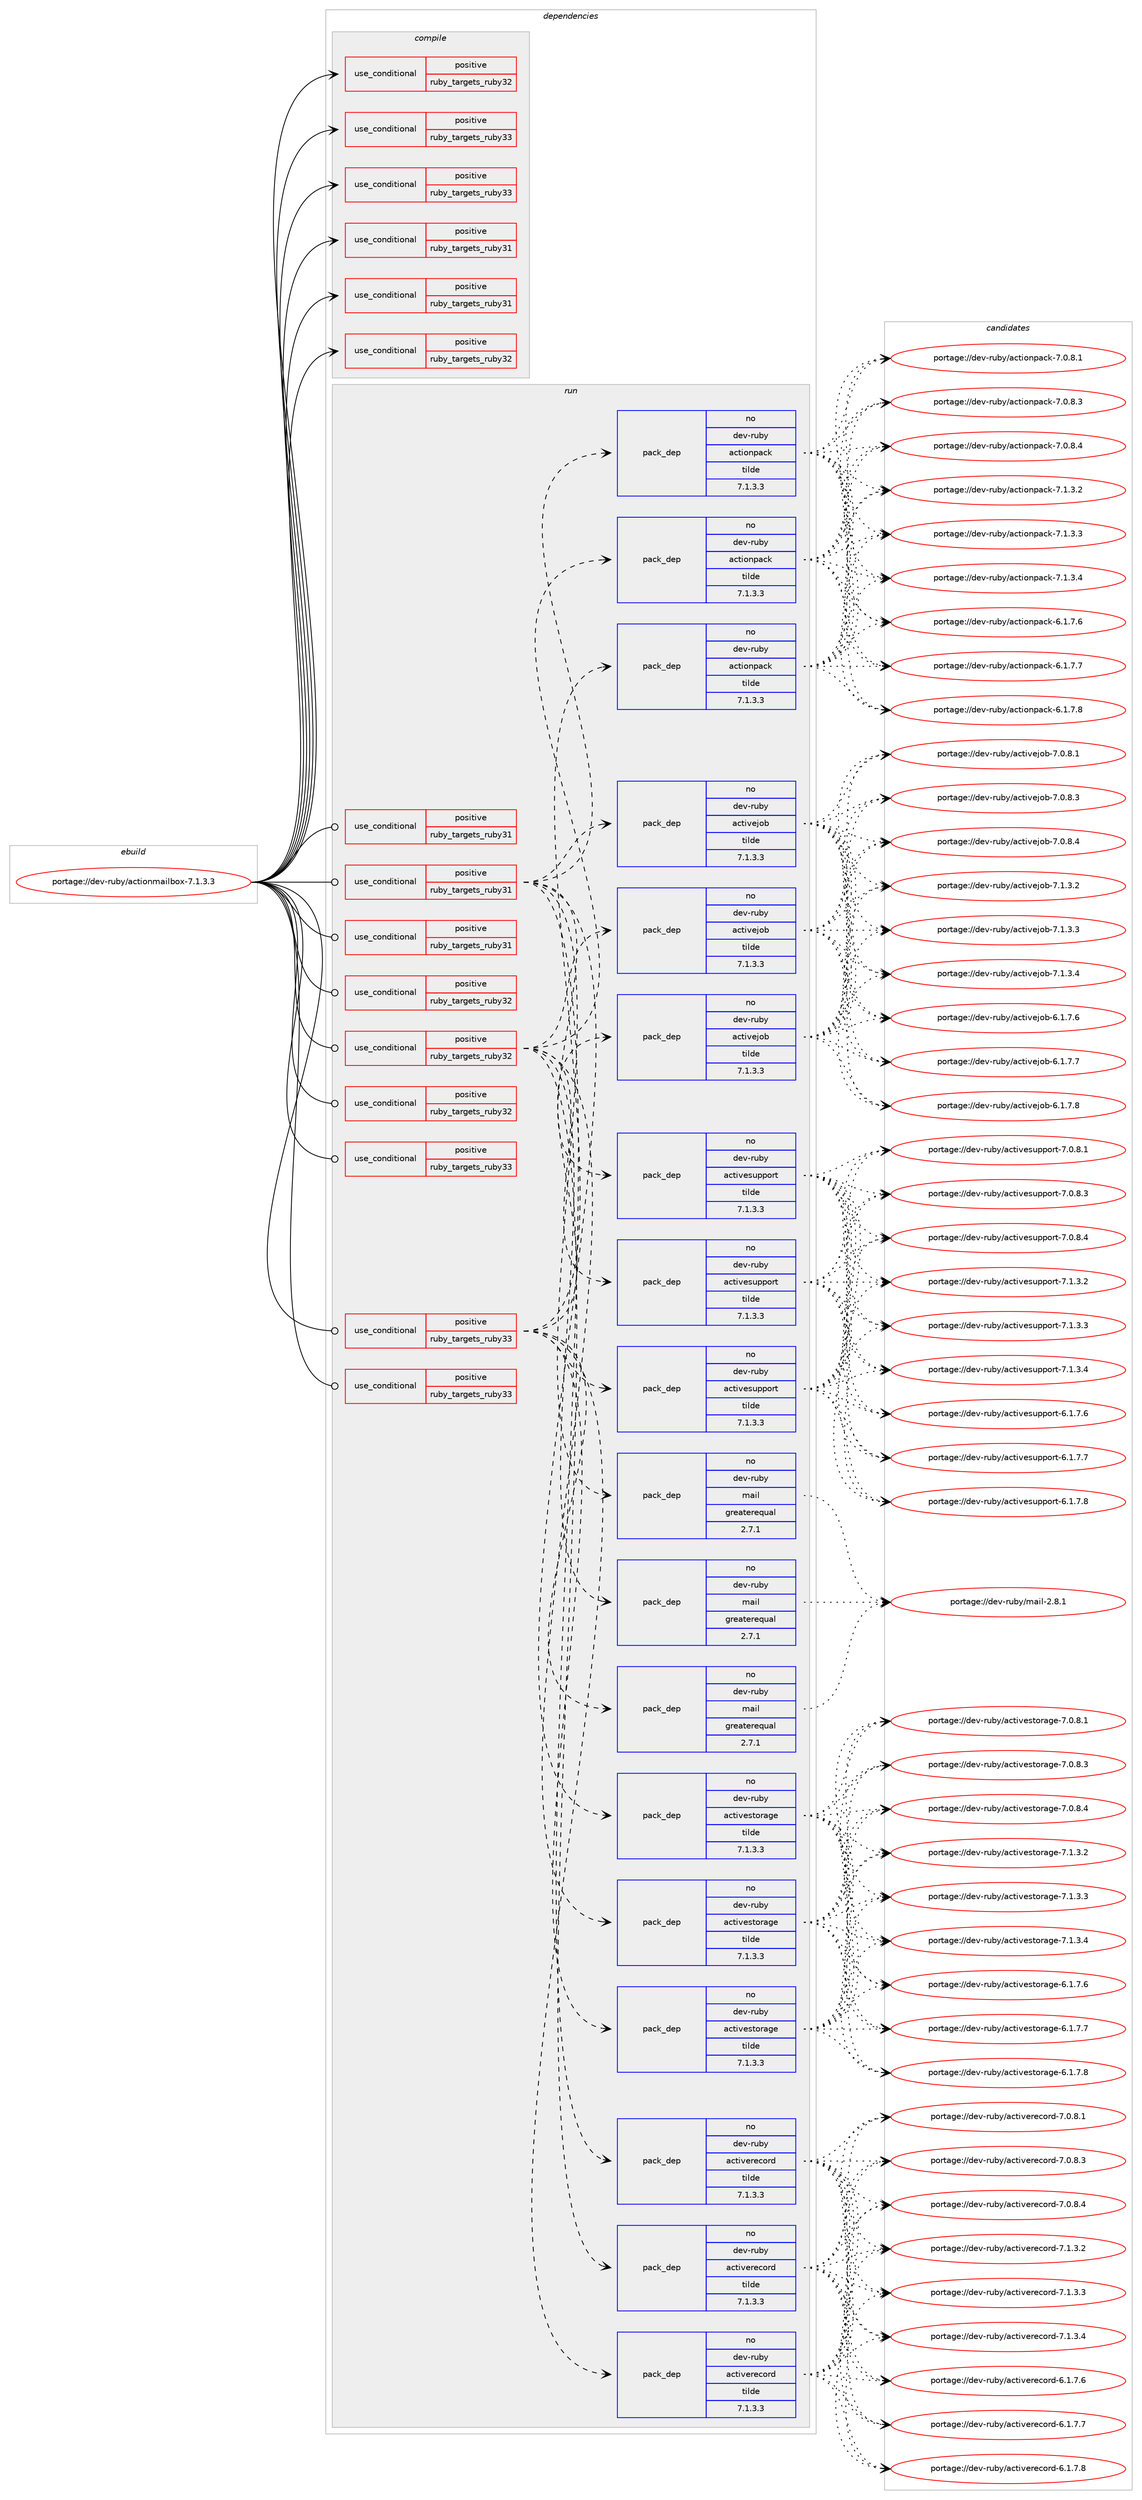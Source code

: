 digraph prolog {

# *************
# Graph options
# *************

newrank=true;
concentrate=true;
compound=true;
graph [rankdir=LR,fontname=Helvetica,fontsize=10,ranksep=1.5];#, ranksep=2.5, nodesep=0.2];
edge  [arrowhead=vee];
node  [fontname=Helvetica,fontsize=10];

# **********
# The ebuild
# **********

subgraph cluster_leftcol {
color=gray;
rank=same;
label=<<i>ebuild</i>>;
id [label="portage://dev-ruby/actionmailbox-7.1.3.3", color=red, width=4, href="../dev-ruby/actionmailbox-7.1.3.3.svg"];
}

# ****************
# The dependencies
# ****************

subgraph cluster_midcol {
color=gray;
label=<<i>dependencies</i>>;
subgraph cluster_compile {
fillcolor="#eeeeee";
style=filled;
label=<<i>compile</i>>;
subgraph cond41731 {
dependency87521 [label=<<TABLE BORDER="0" CELLBORDER="1" CELLSPACING="0" CELLPADDING="4"><TR><TD ROWSPAN="3" CELLPADDING="10">use_conditional</TD></TR><TR><TD>positive</TD></TR><TR><TD>ruby_targets_ruby31</TD></TR></TABLE>>, shape=none, color=red];
# *** BEGIN UNKNOWN DEPENDENCY TYPE (TODO) ***
# dependency87521 -> package_dependency(portage://dev-ruby/actionmailbox-7.1.3.3,install,no,dev-lang,ruby,none,[,,],[slot(3.1)],[])
# *** END UNKNOWN DEPENDENCY TYPE (TODO) ***

}
id:e -> dependency87521:w [weight=20,style="solid",arrowhead="vee"];
subgraph cond41732 {
dependency87522 [label=<<TABLE BORDER="0" CELLBORDER="1" CELLSPACING="0" CELLPADDING="4"><TR><TD ROWSPAN="3" CELLPADDING="10">use_conditional</TD></TR><TR><TD>positive</TD></TR><TR><TD>ruby_targets_ruby31</TD></TR></TABLE>>, shape=none, color=red];
# *** BEGIN UNKNOWN DEPENDENCY TYPE (TODO) ***
# dependency87522 -> package_dependency(portage://dev-ruby/actionmailbox-7.1.3.3,install,no,virtual,rubygems,none,[,,],[],[use(enable(ruby_targets_ruby31),negative)])
# *** END UNKNOWN DEPENDENCY TYPE (TODO) ***

}
id:e -> dependency87522:w [weight=20,style="solid",arrowhead="vee"];
subgraph cond41733 {
dependency87523 [label=<<TABLE BORDER="0" CELLBORDER="1" CELLSPACING="0" CELLPADDING="4"><TR><TD ROWSPAN="3" CELLPADDING="10">use_conditional</TD></TR><TR><TD>positive</TD></TR><TR><TD>ruby_targets_ruby32</TD></TR></TABLE>>, shape=none, color=red];
# *** BEGIN UNKNOWN DEPENDENCY TYPE (TODO) ***
# dependency87523 -> package_dependency(portage://dev-ruby/actionmailbox-7.1.3.3,install,no,dev-lang,ruby,none,[,,],[slot(3.2)],[])
# *** END UNKNOWN DEPENDENCY TYPE (TODO) ***

}
id:e -> dependency87523:w [weight=20,style="solid",arrowhead="vee"];
subgraph cond41734 {
dependency87524 [label=<<TABLE BORDER="0" CELLBORDER="1" CELLSPACING="0" CELLPADDING="4"><TR><TD ROWSPAN="3" CELLPADDING="10">use_conditional</TD></TR><TR><TD>positive</TD></TR><TR><TD>ruby_targets_ruby32</TD></TR></TABLE>>, shape=none, color=red];
# *** BEGIN UNKNOWN DEPENDENCY TYPE (TODO) ***
# dependency87524 -> package_dependency(portage://dev-ruby/actionmailbox-7.1.3.3,install,no,virtual,rubygems,none,[,,],[],[use(enable(ruby_targets_ruby32),negative)])
# *** END UNKNOWN DEPENDENCY TYPE (TODO) ***

}
id:e -> dependency87524:w [weight=20,style="solid",arrowhead="vee"];
subgraph cond41735 {
dependency87525 [label=<<TABLE BORDER="0" CELLBORDER="1" CELLSPACING="0" CELLPADDING="4"><TR><TD ROWSPAN="3" CELLPADDING="10">use_conditional</TD></TR><TR><TD>positive</TD></TR><TR><TD>ruby_targets_ruby33</TD></TR></TABLE>>, shape=none, color=red];
# *** BEGIN UNKNOWN DEPENDENCY TYPE (TODO) ***
# dependency87525 -> package_dependency(portage://dev-ruby/actionmailbox-7.1.3.3,install,no,dev-lang,ruby,none,[,,],[slot(3.3)],[])
# *** END UNKNOWN DEPENDENCY TYPE (TODO) ***

}
id:e -> dependency87525:w [weight=20,style="solid",arrowhead="vee"];
subgraph cond41736 {
dependency87526 [label=<<TABLE BORDER="0" CELLBORDER="1" CELLSPACING="0" CELLPADDING="4"><TR><TD ROWSPAN="3" CELLPADDING="10">use_conditional</TD></TR><TR><TD>positive</TD></TR><TR><TD>ruby_targets_ruby33</TD></TR></TABLE>>, shape=none, color=red];
# *** BEGIN UNKNOWN DEPENDENCY TYPE (TODO) ***
# dependency87526 -> package_dependency(portage://dev-ruby/actionmailbox-7.1.3.3,install,no,virtual,rubygems,none,[,,],[],[use(enable(ruby_targets_ruby33),negative)])
# *** END UNKNOWN DEPENDENCY TYPE (TODO) ***

}
id:e -> dependency87526:w [weight=20,style="solid",arrowhead="vee"];
}
subgraph cluster_compileandrun {
fillcolor="#eeeeee";
style=filled;
label=<<i>compile and run</i>>;
}
subgraph cluster_run {
fillcolor="#eeeeee";
style=filled;
label=<<i>run</i>>;
subgraph cond41737 {
dependency87527 [label=<<TABLE BORDER="0" CELLBORDER="1" CELLSPACING="0" CELLPADDING="4"><TR><TD ROWSPAN="3" CELLPADDING="10">use_conditional</TD></TR><TR><TD>positive</TD></TR><TR><TD>ruby_targets_ruby31</TD></TR></TABLE>>, shape=none, color=red];
# *** BEGIN UNKNOWN DEPENDENCY TYPE (TODO) ***
# dependency87527 -> package_dependency(portage://dev-ruby/actionmailbox-7.1.3.3,run,no,dev-lang,ruby,none,[,,],[slot(3.1)],[])
# *** END UNKNOWN DEPENDENCY TYPE (TODO) ***

}
id:e -> dependency87527:w [weight=20,style="solid",arrowhead="odot"];
subgraph cond41738 {
dependency87528 [label=<<TABLE BORDER="0" CELLBORDER="1" CELLSPACING="0" CELLPADDING="4"><TR><TD ROWSPAN="3" CELLPADDING="10">use_conditional</TD></TR><TR><TD>positive</TD></TR><TR><TD>ruby_targets_ruby31</TD></TR></TABLE>>, shape=none, color=red];
subgraph pack44550 {
dependency87529 [label=<<TABLE BORDER="0" CELLBORDER="1" CELLSPACING="0" CELLPADDING="4" WIDTH="220"><TR><TD ROWSPAN="6" CELLPADDING="30">pack_dep</TD></TR><TR><TD WIDTH="110">no</TD></TR><TR><TD>dev-ruby</TD></TR><TR><TD>actionpack</TD></TR><TR><TD>tilde</TD></TR><TR><TD>7.1.3.3</TD></TR></TABLE>>, shape=none, color=blue];
}
dependency87528:e -> dependency87529:w [weight=20,style="dashed",arrowhead="vee"];
subgraph pack44551 {
dependency87530 [label=<<TABLE BORDER="0" CELLBORDER="1" CELLSPACING="0" CELLPADDING="4" WIDTH="220"><TR><TD ROWSPAN="6" CELLPADDING="30">pack_dep</TD></TR><TR><TD WIDTH="110">no</TD></TR><TR><TD>dev-ruby</TD></TR><TR><TD>activejob</TD></TR><TR><TD>tilde</TD></TR><TR><TD>7.1.3.3</TD></TR></TABLE>>, shape=none, color=blue];
}
dependency87528:e -> dependency87530:w [weight=20,style="dashed",arrowhead="vee"];
subgraph pack44552 {
dependency87531 [label=<<TABLE BORDER="0" CELLBORDER="1" CELLSPACING="0" CELLPADDING="4" WIDTH="220"><TR><TD ROWSPAN="6" CELLPADDING="30">pack_dep</TD></TR><TR><TD WIDTH="110">no</TD></TR><TR><TD>dev-ruby</TD></TR><TR><TD>activerecord</TD></TR><TR><TD>tilde</TD></TR><TR><TD>7.1.3.3</TD></TR></TABLE>>, shape=none, color=blue];
}
dependency87528:e -> dependency87531:w [weight=20,style="dashed",arrowhead="vee"];
subgraph pack44553 {
dependency87532 [label=<<TABLE BORDER="0" CELLBORDER="1" CELLSPACING="0" CELLPADDING="4" WIDTH="220"><TR><TD ROWSPAN="6" CELLPADDING="30">pack_dep</TD></TR><TR><TD WIDTH="110">no</TD></TR><TR><TD>dev-ruby</TD></TR><TR><TD>activestorage</TD></TR><TR><TD>tilde</TD></TR><TR><TD>7.1.3.3</TD></TR></TABLE>>, shape=none, color=blue];
}
dependency87528:e -> dependency87532:w [weight=20,style="dashed",arrowhead="vee"];
subgraph pack44554 {
dependency87533 [label=<<TABLE BORDER="0" CELLBORDER="1" CELLSPACING="0" CELLPADDING="4" WIDTH="220"><TR><TD ROWSPAN="6" CELLPADDING="30">pack_dep</TD></TR><TR><TD WIDTH="110">no</TD></TR><TR><TD>dev-ruby</TD></TR><TR><TD>activesupport</TD></TR><TR><TD>tilde</TD></TR><TR><TD>7.1.3.3</TD></TR></TABLE>>, shape=none, color=blue];
}
dependency87528:e -> dependency87533:w [weight=20,style="dashed",arrowhead="vee"];
subgraph pack44555 {
dependency87534 [label=<<TABLE BORDER="0" CELLBORDER="1" CELLSPACING="0" CELLPADDING="4" WIDTH="220"><TR><TD ROWSPAN="6" CELLPADDING="30">pack_dep</TD></TR><TR><TD WIDTH="110">no</TD></TR><TR><TD>dev-ruby</TD></TR><TR><TD>mail</TD></TR><TR><TD>greaterequal</TD></TR><TR><TD>2.7.1</TD></TR></TABLE>>, shape=none, color=blue];
}
dependency87528:e -> dependency87534:w [weight=20,style="dashed",arrowhead="vee"];
# *** BEGIN UNKNOWN DEPENDENCY TYPE (TODO) ***
# dependency87528 -> package_dependency(portage://dev-ruby/actionmailbox-7.1.3.3,run,no,dev-ruby,net-imap,none,[,,],[],[use(enable(ruby_targets_ruby31),negative)])
# *** END UNKNOWN DEPENDENCY TYPE (TODO) ***

# *** BEGIN UNKNOWN DEPENDENCY TYPE (TODO) ***
# dependency87528 -> package_dependency(portage://dev-ruby/actionmailbox-7.1.3.3,run,no,dev-ruby,net-pop,none,[,,],[],[use(enable(ruby_targets_ruby31),negative)])
# *** END UNKNOWN DEPENDENCY TYPE (TODO) ***

# *** BEGIN UNKNOWN DEPENDENCY TYPE (TODO) ***
# dependency87528 -> package_dependency(portage://dev-ruby/actionmailbox-7.1.3.3,run,no,dev-ruby,net-smtp,none,[,,],[],[use(enable(ruby_targets_ruby31),negative)])
# *** END UNKNOWN DEPENDENCY TYPE (TODO) ***

}
id:e -> dependency87528:w [weight=20,style="solid",arrowhead="odot"];
subgraph cond41739 {
dependency87535 [label=<<TABLE BORDER="0" CELLBORDER="1" CELLSPACING="0" CELLPADDING="4"><TR><TD ROWSPAN="3" CELLPADDING="10">use_conditional</TD></TR><TR><TD>positive</TD></TR><TR><TD>ruby_targets_ruby31</TD></TR></TABLE>>, shape=none, color=red];
# *** BEGIN UNKNOWN DEPENDENCY TYPE (TODO) ***
# dependency87535 -> package_dependency(portage://dev-ruby/actionmailbox-7.1.3.3,run,no,virtual,rubygems,none,[,,],[],[use(enable(ruby_targets_ruby31),negative)])
# *** END UNKNOWN DEPENDENCY TYPE (TODO) ***

}
id:e -> dependency87535:w [weight=20,style="solid",arrowhead="odot"];
subgraph cond41740 {
dependency87536 [label=<<TABLE BORDER="0" CELLBORDER="1" CELLSPACING="0" CELLPADDING="4"><TR><TD ROWSPAN="3" CELLPADDING="10">use_conditional</TD></TR><TR><TD>positive</TD></TR><TR><TD>ruby_targets_ruby32</TD></TR></TABLE>>, shape=none, color=red];
# *** BEGIN UNKNOWN DEPENDENCY TYPE (TODO) ***
# dependency87536 -> package_dependency(portage://dev-ruby/actionmailbox-7.1.3.3,run,no,dev-lang,ruby,none,[,,],[slot(3.2)],[])
# *** END UNKNOWN DEPENDENCY TYPE (TODO) ***

}
id:e -> dependency87536:w [weight=20,style="solid",arrowhead="odot"];
subgraph cond41741 {
dependency87537 [label=<<TABLE BORDER="0" CELLBORDER="1" CELLSPACING="0" CELLPADDING="4"><TR><TD ROWSPAN="3" CELLPADDING="10">use_conditional</TD></TR><TR><TD>positive</TD></TR><TR><TD>ruby_targets_ruby32</TD></TR></TABLE>>, shape=none, color=red];
subgraph pack44556 {
dependency87538 [label=<<TABLE BORDER="0" CELLBORDER="1" CELLSPACING="0" CELLPADDING="4" WIDTH="220"><TR><TD ROWSPAN="6" CELLPADDING="30">pack_dep</TD></TR><TR><TD WIDTH="110">no</TD></TR><TR><TD>dev-ruby</TD></TR><TR><TD>actionpack</TD></TR><TR><TD>tilde</TD></TR><TR><TD>7.1.3.3</TD></TR></TABLE>>, shape=none, color=blue];
}
dependency87537:e -> dependency87538:w [weight=20,style="dashed",arrowhead="vee"];
subgraph pack44557 {
dependency87539 [label=<<TABLE BORDER="0" CELLBORDER="1" CELLSPACING="0" CELLPADDING="4" WIDTH="220"><TR><TD ROWSPAN="6" CELLPADDING="30">pack_dep</TD></TR><TR><TD WIDTH="110">no</TD></TR><TR><TD>dev-ruby</TD></TR><TR><TD>activejob</TD></TR><TR><TD>tilde</TD></TR><TR><TD>7.1.3.3</TD></TR></TABLE>>, shape=none, color=blue];
}
dependency87537:e -> dependency87539:w [weight=20,style="dashed",arrowhead="vee"];
subgraph pack44558 {
dependency87540 [label=<<TABLE BORDER="0" CELLBORDER="1" CELLSPACING="0" CELLPADDING="4" WIDTH="220"><TR><TD ROWSPAN="6" CELLPADDING="30">pack_dep</TD></TR><TR><TD WIDTH="110">no</TD></TR><TR><TD>dev-ruby</TD></TR><TR><TD>activerecord</TD></TR><TR><TD>tilde</TD></TR><TR><TD>7.1.3.3</TD></TR></TABLE>>, shape=none, color=blue];
}
dependency87537:e -> dependency87540:w [weight=20,style="dashed",arrowhead="vee"];
subgraph pack44559 {
dependency87541 [label=<<TABLE BORDER="0" CELLBORDER="1" CELLSPACING="0" CELLPADDING="4" WIDTH="220"><TR><TD ROWSPAN="6" CELLPADDING="30">pack_dep</TD></TR><TR><TD WIDTH="110">no</TD></TR><TR><TD>dev-ruby</TD></TR><TR><TD>activestorage</TD></TR><TR><TD>tilde</TD></TR><TR><TD>7.1.3.3</TD></TR></TABLE>>, shape=none, color=blue];
}
dependency87537:e -> dependency87541:w [weight=20,style="dashed",arrowhead="vee"];
subgraph pack44560 {
dependency87542 [label=<<TABLE BORDER="0" CELLBORDER="1" CELLSPACING="0" CELLPADDING="4" WIDTH="220"><TR><TD ROWSPAN="6" CELLPADDING="30">pack_dep</TD></TR><TR><TD WIDTH="110">no</TD></TR><TR><TD>dev-ruby</TD></TR><TR><TD>activesupport</TD></TR><TR><TD>tilde</TD></TR><TR><TD>7.1.3.3</TD></TR></TABLE>>, shape=none, color=blue];
}
dependency87537:e -> dependency87542:w [weight=20,style="dashed",arrowhead="vee"];
subgraph pack44561 {
dependency87543 [label=<<TABLE BORDER="0" CELLBORDER="1" CELLSPACING="0" CELLPADDING="4" WIDTH="220"><TR><TD ROWSPAN="6" CELLPADDING="30">pack_dep</TD></TR><TR><TD WIDTH="110">no</TD></TR><TR><TD>dev-ruby</TD></TR><TR><TD>mail</TD></TR><TR><TD>greaterequal</TD></TR><TR><TD>2.7.1</TD></TR></TABLE>>, shape=none, color=blue];
}
dependency87537:e -> dependency87543:w [weight=20,style="dashed",arrowhead="vee"];
# *** BEGIN UNKNOWN DEPENDENCY TYPE (TODO) ***
# dependency87537 -> package_dependency(portage://dev-ruby/actionmailbox-7.1.3.3,run,no,dev-ruby,net-imap,none,[,,],[],[use(enable(ruby_targets_ruby32),negative)])
# *** END UNKNOWN DEPENDENCY TYPE (TODO) ***

# *** BEGIN UNKNOWN DEPENDENCY TYPE (TODO) ***
# dependency87537 -> package_dependency(portage://dev-ruby/actionmailbox-7.1.3.3,run,no,dev-ruby,net-pop,none,[,,],[],[use(enable(ruby_targets_ruby32),negative)])
# *** END UNKNOWN DEPENDENCY TYPE (TODO) ***

# *** BEGIN UNKNOWN DEPENDENCY TYPE (TODO) ***
# dependency87537 -> package_dependency(portage://dev-ruby/actionmailbox-7.1.3.3,run,no,dev-ruby,net-smtp,none,[,,],[],[use(enable(ruby_targets_ruby32),negative)])
# *** END UNKNOWN DEPENDENCY TYPE (TODO) ***

}
id:e -> dependency87537:w [weight=20,style="solid",arrowhead="odot"];
subgraph cond41742 {
dependency87544 [label=<<TABLE BORDER="0" CELLBORDER="1" CELLSPACING="0" CELLPADDING="4"><TR><TD ROWSPAN="3" CELLPADDING="10">use_conditional</TD></TR><TR><TD>positive</TD></TR><TR><TD>ruby_targets_ruby32</TD></TR></TABLE>>, shape=none, color=red];
# *** BEGIN UNKNOWN DEPENDENCY TYPE (TODO) ***
# dependency87544 -> package_dependency(portage://dev-ruby/actionmailbox-7.1.3.3,run,no,virtual,rubygems,none,[,,],[],[use(enable(ruby_targets_ruby32),negative)])
# *** END UNKNOWN DEPENDENCY TYPE (TODO) ***

}
id:e -> dependency87544:w [weight=20,style="solid",arrowhead="odot"];
subgraph cond41743 {
dependency87545 [label=<<TABLE BORDER="0" CELLBORDER="1" CELLSPACING="0" CELLPADDING="4"><TR><TD ROWSPAN="3" CELLPADDING="10">use_conditional</TD></TR><TR><TD>positive</TD></TR><TR><TD>ruby_targets_ruby33</TD></TR></TABLE>>, shape=none, color=red];
# *** BEGIN UNKNOWN DEPENDENCY TYPE (TODO) ***
# dependency87545 -> package_dependency(portage://dev-ruby/actionmailbox-7.1.3.3,run,no,dev-lang,ruby,none,[,,],[slot(3.3)],[])
# *** END UNKNOWN DEPENDENCY TYPE (TODO) ***

}
id:e -> dependency87545:w [weight=20,style="solid",arrowhead="odot"];
subgraph cond41744 {
dependency87546 [label=<<TABLE BORDER="0" CELLBORDER="1" CELLSPACING="0" CELLPADDING="4"><TR><TD ROWSPAN="3" CELLPADDING="10">use_conditional</TD></TR><TR><TD>positive</TD></TR><TR><TD>ruby_targets_ruby33</TD></TR></TABLE>>, shape=none, color=red];
subgraph pack44562 {
dependency87547 [label=<<TABLE BORDER="0" CELLBORDER="1" CELLSPACING="0" CELLPADDING="4" WIDTH="220"><TR><TD ROWSPAN="6" CELLPADDING="30">pack_dep</TD></TR><TR><TD WIDTH="110">no</TD></TR><TR><TD>dev-ruby</TD></TR><TR><TD>actionpack</TD></TR><TR><TD>tilde</TD></TR><TR><TD>7.1.3.3</TD></TR></TABLE>>, shape=none, color=blue];
}
dependency87546:e -> dependency87547:w [weight=20,style="dashed",arrowhead="vee"];
subgraph pack44563 {
dependency87548 [label=<<TABLE BORDER="0" CELLBORDER="1" CELLSPACING="0" CELLPADDING="4" WIDTH="220"><TR><TD ROWSPAN="6" CELLPADDING="30">pack_dep</TD></TR><TR><TD WIDTH="110">no</TD></TR><TR><TD>dev-ruby</TD></TR><TR><TD>activejob</TD></TR><TR><TD>tilde</TD></TR><TR><TD>7.1.3.3</TD></TR></TABLE>>, shape=none, color=blue];
}
dependency87546:e -> dependency87548:w [weight=20,style="dashed",arrowhead="vee"];
subgraph pack44564 {
dependency87549 [label=<<TABLE BORDER="0" CELLBORDER="1" CELLSPACING="0" CELLPADDING="4" WIDTH="220"><TR><TD ROWSPAN="6" CELLPADDING="30">pack_dep</TD></TR><TR><TD WIDTH="110">no</TD></TR><TR><TD>dev-ruby</TD></TR><TR><TD>activerecord</TD></TR><TR><TD>tilde</TD></TR><TR><TD>7.1.3.3</TD></TR></TABLE>>, shape=none, color=blue];
}
dependency87546:e -> dependency87549:w [weight=20,style="dashed",arrowhead="vee"];
subgraph pack44565 {
dependency87550 [label=<<TABLE BORDER="0" CELLBORDER="1" CELLSPACING="0" CELLPADDING="4" WIDTH="220"><TR><TD ROWSPAN="6" CELLPADDING="30">pack_dep</TD></TR><TR><TD WIDTH="110">no</TD></TR><TR><TD>dev-ruby</TD></TR><TR><TD>activestorage</TD></TR><TR><TD>tilde</TD></TR><TR><TD>7.1.3.3</TD></TR></TABLE>>, shape=none, color=blue];
}
dependency87546:e -> dependency87550:w [weight=20,style="dashed",arrowhead="vee"];
subgraph pack44566 {
dependency87551 [label=<<TABLE BORDER="0" CELLBORDER="1" CELLSPACING="0" CELLPADDING="4" WIDTH="220"><TR><TD ROWSPAN="6" CELLPADDING="30">pack_dep</TD></TR><TR><TD WIDTH="110">no</TD></TR><TR><TD>dev-ruby</TD></TR><TR><TD>activesupport</TD></TR><TR><TD>tilde</TD></TR><TR><TD>7.1.3.3</TD></TR></TABLE>>, shape=none, color=blue];
}
dependency87546:e -> dependency87551:w [weight=20,style="dashed",arrowhead="vee"];
subgraph pack44567 {
dependency87552 [label=<<TABLE BORDER="0" CELLBORDER="1" CELLSPACING="0" CELLPADDING="4" WIDTH="220"><TR><TD ROWSPAN="6" CELLPADDING="30">pack_dep</TD></TR><TR><TD WIDTH="110">no</TD></TR><TR><TD>dev-ruby</TD></TR><TR><TD>mail</TD></TR><TR><TD>greaterequal</TD></TR><TR><TD>2.7.1</TD></TR></TABLE>>, shape=none, color=blue];
}
dependency87546:e -> dependency87552:w [weight=20,style="dashed",arrowhead="vee"];
# *** BEGIN UNKNOWN DEPENDENCY TYPE (TODO) ***
# dependency87546 -> package_dependency(portage://dev-ruby/actionmailbox-7.1.3.3,run,no,dev-ruby,net-imap,none,[,,],[],[use(enable(ruby_targets_ruby33),negative)])
# *** END UNKNOWN DEPENDENCY TYPE (TODO) ***

# *** BEGIN UNKNOWN DEPENDENCY TYPE (TODO) ***
# dependency87546 -> package_dependency(portage://dev-ruby/actionmailbox-7.1.3.3,run,no,dev-ruby,net-pop,none,[,,],[],[use(enable(ruby_targets_ruby33),negative)])
# *** END UNKNOWN DEPENDENCY TYPE (TODO) ***

# *** BEGIN UNKNOWN DEPENDENCY TYPE (TODO) ***
# dependency87546 -> package_dependency(portage://dev-ruby/actionmailbox-7.1.3.3,run,no,dev-ruby,net-smtp,none,[,,],[],[use(enable(ruby_targets_ruby33),negative)])
# *** END UNKNOWN DEPENDENCY TYPE (TODO) ***

}
id:e -> dependency87546:w [weight=20,style="solid",arrowhead="odot"];
subgraph cond41745 {
dependency87553 [label=<<TABLE BORDER="0" CELLBORDER="1" CELLSPACING="0" CELLPADDING="4"><TR><TD ROWSPAN="3" CELLPADDING="10">use_conditional</TD></TR><TR><TD>positive</TD></TR><TR><TD>ruby_targets_ruby33</TD></TR></TABLE>>, shape=none, color=red];
# *** BEGIN UNKNOWN DEPENDENCY TYPE (TODO) ***
# dependency87553 -> package_dependency(portage://dev-ruby/actionmailbox-7.1.3.3,run,no,virtual,rubygems,none,[,,],[],[use(enable(ruby_targets_ruby33),negative)])
# *** END UNKNOWN DEPENDENCY TYPE (TODO) ***

}
id:e -> dependency87553:w [weight=20,style="solid",arrowhead="odot"];
}
}

# **************
# The candidates
# **************

subgraph cluster_choices {
rank=same;
color=gray;
label=<<i>candidates</i>>;

subgraph choice44550 {
color=black;
nodesep=1;
choice100101118451141179812147979911610511111011297991074554464946554654 [label="portage://dev-ruby/actionpack-6.1.7.6", color=red, width=4,href="../dev-ruby/actionpack-6.1.7.6.svg"];
choice100101118451141179812147979911610511111011297991074554464946554655 [label="portage://dev-ruby/actionpack-6.1.7.7", color=red, width=4,href="../dev-ruby/actionpack-6.1.7.7.svg"];
choice100101118451141179812147979911610511111011297991074554464946554656 [label="portage://dev-ruby/actionpack-6.1.7.8", color=red, width=4,href="../dev-ruby/actionpack-6.1.7.8.svg"];
choice100101118451141179812147979911610511111011297991074555464846564649 [label="portage://dev-ruby/actionpack-7.0.8.1", color=red, width=4,href="../dev-ruby/actionpack-7.0.8.1.svg"];
choice100101118451141179812147979911610511111011297991074555464846564651 [label="portage://dev-ruby/actionpack-7.0.8.3", color=red, width=4,href="../dev-ruby/actionpack-7.0.8.3.svg"];
choice100101118451141179812147979911610511111011297991074555464846564652 [label="portage://dev-ruby/actionpack-7.0.8.4", color=red, width=4,href="../dev-ruby/actionpack-7.0.8.4.svg"];
choice100101118451141179812147979911610511111011297991074555464946514650 [label="portage://dev-ruby/actionpack-7.1.3.2", color=red, width=4,href="../dev-ruby/actionpack-7.1.3.2.svg"];
choice100101118451141179812147979911610511111011297991074555464946514651 [label="portage://dev-ruby/actionpack-7.1.3.3", color=red, width=4,href="../dev-ruby/actionpack-7.1.3.3.svg"];
choice100101118451141179812147979911610511111011297991074555464946514652 [label="portage://dev-ruby/actionpack-7.1.3.4", color=red, width=4,href="../dev-ruby/actionpack-7.1.3.4.svg"];
dependency87529:e -> choice100101118451141179812147979911610511111011297991074554464946554654:w [style=dotted,weight="100"];
dependency87529:e -> choice100101118451141179812147979911610511111011297991074554464946554655:w [style=dotted,weight="100"];
dependency87529:e -> choice100101118451141179812147979911610511111011297991074554464946554656:w [style=dotted,weight="100"];
dependency87529:e -> choice100101118451141179812147979911610511111011297991074555464846564649:w [style=dotted,weight="100"];
dependency87529:e -> choice100101118451141179812147979911610511111011297991074555464846564651:w [style=dotted,weight="100"];
dependency87529:e -> choice100101118451141179812147979911610511111011297991074555464846564652:w [style=dotted,weight="100"];
dependency87529:e -> choice100101118451141179812147979911610511111011297991074555464946514650:w [style=dotted,weight="100"];
dependency87529:e -> choice100101118451141179812147979911610511111011297991074555464946514651:w [style=dotted,weight="100"];
dependency87529:e -> choice100101118451141179812147979911610511111011297991074555464946514652:w [style=dotted,weight="100"];
}
subgraph choice44551 {
color=black;
nodesep=1;
choice1001011184511411798121479799116105118101106111984554464946554654 [label="portage://dev-ruby/activejob-6.1.7.6", color=red, width=4,href="../dev-ruby/activejob-6.1.7.6.svg"];
choice1001011184511411798121479799116105118101106111984554464946554655 [label="portage://dev-ruby/activejob-6.1.7.7", color=red, width=4,href="../dev-ruby/activejob-6.1.7.7.svg"];
choice1001011184511411798121479799116105118101106111984554464946554656 [label="portage://dev-ruby/activejob-6.1.7.8", color=red, width=4,href="../dev-ruby/activejob-6.1.7.8.svg"];
choice1001011184511411798121479799116105118101106111984555464846564649 [label="portage://dev-ruby/activejob-7.0.8.1", color=red, width=4,href="../dev-ruby/activejob-7.0.8.1.svg"];
choice1001011184511411798121479799116105118101106111984555464846564651 [label="portage://dev-ruby/activejob-7.0.8.3", color=red, width=4,href="../dev-ruby/activejob-7.0.8.3.svg"];
choice1001011184511411798121479799116105118101106111984555464846564652 [label="portage://dev-ruby/activejob-7.0.8.4", color=red, width=4,href="../dev-ruby/activejob-7.0.8.4.svg"];
choice1001011184511411798121479799116105118101106111984555464946514650 [label="portage://dev-ruby/activejob-7.1.3.2", color=red, width=4,href="../dev-ruby/activejob-7.1.3.2.svg"];
choice1001011184511411798121479799116105118101106111984555464946514651 [label="portage://dev-ruby/activejob-7.1.3.3", color=red, width=4,href="../dev-ruby/activejob-7.1.3.3.svg"];
choice1001011184511411798121479799116105118101106111984555464946514652 [label="portage://dev-ruby/activejob-7.1.3.4", color=red, width=4,href="../dev-ruby/activejob-7.1.3.4.svg"];
dependency87530:e -> choice1001011184511411798121479799116105118101106111984554464946554654:w [style=dotted,weight="100"];
dependency87530:e -> choice1001011184511411798121479799116105118101106111984554464946554655:w [style=dotted,weight="100"];
dependency87530:e -> choice1001011184511411798121479799116105118101106111984554464946554656:w [style=dotted,weight="100"];
dependency87530:e -> choice1001011184511411798121479799116105118101106111984555464846564649:w [style=dotted,weight="100"];
dependency87530:e -> choice1001011184511411798121479799116105118101106111984555464846564651:w [style=dotted,weight="100"];
dependency87530:e -> choice1001011184511411798121479799116105118101106111984555464846564652:w [style=dotted,weight="100"];
dependency87530:e -> choice1001011184511411798121479799116105118101106111984555464946514650:w [style=dotted,weight="100"];
dependency87530:e -> choice1001011184511411798121479799116105118101106111984555464946514651:w [style=dotted,weight="100"];
dependency87530:e -> choice1001011184511411798121479799116105118101106111984555464946514652:w [style=dotted,weight="100"];
}
subgraph choice44552 {
color=black;
nodesep=1;
choice1001011184511411798121479799116105118101114101991111141004554464946554654 [label="portage://dev-ruby/activerecord-6.1.7.6", color=red, width=4,href="../dev-ruby/activerecord-6.1.7.6.svg"];
choice1001011184511411798121479799116105118101114101991111141004554464946554655 [label="portage://dev-ruby/activerecord-6.1.7.7", color=red, width=4,href="../dev-ruby/activerecord-6.1.7.7.svg"];
choice1001011184511411798121479799116105118101114101991111141004554464946554656 [label="portage://dev-ruby/activerecord-6.1.7.8", color=red, width=4,href="../dev-ruby/activerecord-6.1.7.8.svg"];
choice1001011184511411798121479799116105118101114101991111141004555464846564649 [label="portage://dev-ruby/activerecord-7.0.8.1", color=red, width=4,href="../dev-ruby/activerecord-7.0.8.1.svg"];
choice1001011184511411798121479799116105118101114101991111141004555464846564651 [label="portage://dev-ruby/activerecord-7.0.8.3", color=red, width=4,href="../dev-ruby/activerecord-7.0.8.3.svg"];
choice1001011184511411798121479799116105118101114101991111141004555464846564652 [label="portage://dev-ruby/activerecord-7.0.8.4", color=red, width=4,href="../dev-ruby/activerecord-7.0.8.4.svg"];
choice1001011184511411798121479799116105118101114101991111141004555464946514650 [label="portage://dev-ruby/activerecord-7.1.3.2", color=red, width=4,href="../dev-ruby/activerecord-7.1.3.2.svg"];
choice1001011184511411798121479799116105118101114101991111141004555464946514651 [label="portage://dev-ruby/activerecord-7.1.3.3", color=red, width=4,href="../dev-ruby/activerecord-7.1.3.3.svg"];
choice1001011184511411798121479799116105118101114101991111141004555464946514652 [label="portage://dev-ruby/activerecord-7.1.3.4", color=red, width=4,href="../dev-ruby/activerecord-7.1.3.4.svg"];
dependency87531:e -> choice1001011184511411798121479799116105118101114101991111141004554464946554654:w [style=dotted,weight="100"];
dependency87531:e -> choice1001011184511411798121479799116105118101114101991111141004554464946554655:w [style=dotted,weight="100"];
dependency87531:e -> choice1001011184511411798121479799116105118101114101991111141004554464946554656:w [style=dotted,weight="100"];
dependency87531:e -> choice1001011184511411798121479799116105118101114101991111141004555464846564649:w [style=dotted,weight="100"];
dependency87531:e -> choice1001011184511411798121479799116105118101114101991111141004555464846564651:w [style=dotted,weight="100"];
dependency87531:e -> choice1001011184511411798121479799116105118101114101991111141004555464846564652:w [style=dotted,weight="100"];
dependency87531:e -> choice1001011184511411798121479799116105118101114101991111141004555464946514650:w [style=dotted,weight="100"];
dependency87531:e -> choice1001011184511411798121479799116105118101114101991111141004555464946514651:w [style=dotted,weight="100"];
dependency87531:e -> choice1001011184511411798121479799116105118101114101991111141004555464946514652:w [style=dotted,weight="100"];
}
subgraph choice44553 {
color=black;
nodesep=1;
choice1001011184511411798121479799116105118101115116111114971031014554464946554654 [label="portage://dev-ruby/activestorage-6.1.7.6", color=red, width=4,href="../dev-ruby/activestorage-6.1.7.6.svg"];
choice1001011184511411798121479799116105118101115116111114971031014554464946554655 [label="portage://dev-ruby/activestorage-6.1.7.7", color=red, width=4,href="../dev-ruby/activestorage-6.1.7.7.svg"];
choice1001011184511411798121479799116105118101115116111114971031014554464946554656 [label="portage://dev-ruby/activestorage-6.1.7.8", color=red, width=4,href="../dev-ruby/activestorage-6.1.7.8.svg"];
choice1001011184511411798121479799116105118101115116111114971031014555464846564649 [label="portage://dev-ruby/activestorage-7.0.8.1", color=red, width=4,href="../dev-ruby/activestorage-7.0.8.1.svg"];
choice1001011184511411798121479799116105118101115116111114971031014555464846564651 [label="portage://dev-ruby/activestorage-7.0.8.3", color=red, width=4,href="../dev-ruby/activestorage-7.0.8.3.svg"];
choice1001011184511411798121479799116105118101115116111114971031014555464846564652 [label="portage://dev-ruby/activestorage-7.0.8.4", color=red, width=4,href="../dev-ruby/activestorage-7.0.8.4.svg"];
choice1001011184511411798121479799116105118101115116111114971031014555464946514650 [label="portage://dev-ruby/activestorage-7.1.3.2", color=red, width=4,href="../dev-ruby/activestorage-7.1.3.2.svg"];
choice1001011184511411798121479799116105118101115116111114971031014555464946514651 [label="portage://dev-ruby/activestorage-7.1.3.3", color=red, width=4,href="../dev-ruby/activestorage-7.1.3.3.svg"];
choice1001011184511411798121479799116105118101115116111114971031014555464946514652 [label="portage://dev-ruby/activestorage-7.1.3.4", color=red, width=4,href="../dev-ruby/activestorage-7.1.3.4.svg"];
dependency87532:e -> choice1001011184511411798121479799116105118101115116111114971031014554464946554654:w [style=dotted,weight="100"];
dependency87532:e -> choice1001011184511411798121479799116105118101115116111114971031014554464946554655:w [style=dotted,weight="100"];
dependency87532:e -> choice1001011184511411798121479799116105118101115116111114971031014554464946554656:w [style=dotted,weight="100"];
dependency87532:e -> choice1001011184511411798121479799116105118101115116111114971031014555464846564649:w [style=dotted,weight="100"];
dependency87532:e -> choice1001011184511411798121479799116105118101115116111114971031014555464846564651:w [style=dotted,weight="100"];
dependency87532:e -> choice1001011184511411798121479799116105118101115116111114971031014555464846564652:w [style=dotted,weight="100"];
dependency87532:e -> choice1001011184511411798121479799116105118101115116111114971031014555464946514650:w [style=dotted,weight="100"];
dependency87532:e -> choice1001011184511411798121479799116105118101115116111114971031014555464946514651:w [style=dotted,weight="100"];
dependency87532:e -> choice1001011184511411798121479799116105118101115116111114971031014555464946514652:w [style=dotted,weight="100"];
}
subgraph choice44554 {
color=black;
nodesep=1;
choice10010111845114117981214797991161051181011151171121121111141164554464946554654 [label="portage://dev-ruby/activesupport-6.1.7.6", color=red, width=4,href="../dev-ruby/activesupport-6.1.7.6.svg"];
choice10010111845114117981214797991161051181011151171121121111141164554464946554655 [label="portage://dev-ruby/activesupport-6.1.7.7", color=red, width=4,href="../dev-ruby/activesupport-6.1.7.7.svg"];
choice10010111845114117981214797991161051181011151171121121111141164554464946554656 [label="portage://dev-ruby/activesupport-6.1.7.8", color=red, width=4,href="../dev-ruby/activesupport-6.1.7.8.svg"];
choice10010111845114117981214797991161051181011151171121121111141164555464846564649 [label="portage://dev-ruby/activesupport-7.0.8.1", color=red, width=4,href="../dev-ruby/activesupport-7.0.8.1.svg"];
choice10010111845114117981214797991161051181011151171121121111141164555464846564651 [label="portage://dev-ruby/activesupport-7.0.8.3", color=red, width=4,href="../dev-ruby/activesupport-7.0.8.3.svg"];
choice10010111845114117981214797991161051181011151171121121111141164555464846564652 [label="portage://dev-ruby/activesupport-7.0.8.4", color=red, width=4,href="../dev-ruby/activesupport-7.0.8.4.svg"];
choice10010111845114117981214797991161051181011151171121121111141164555464946514650 [label="portage://dev-ruby/activesupport-7.1.3.2", color=red, width=4,href="../dev-ruby/activesupport-7.1.3.2.svg"];
choice10010111845114117981214797991161051181011151171121121111141164555464946514651 [label="portage://dev-ruby/activesupport-7.1.3.3", color=red, width=4,href="../dev-ruby/activesupport-7.1.3.3.svg"];
choice10010111845114117981214797991161051181011151171121121111141164555464946514652 [label="portage://dev-ruby/activesupport-7.1.3.4", color=red, width=4,href="../dev-ruby/activesupport-7.1.3.4.svg"];
dependency87533:e -> choice10010111845114117981214797991161051181011151171121121111141164554464946554654:w [style=dotted,weight="100"];
dependency87533:e -> choice10010111845114117981214797991161051181011151171121121111141164554464946554655:w [style=dotted,weight="100"];
dependency87533:e -> choice10010111845114117981214797991161051181011151171121121111141164554464946554656:w [style=dotted,weight="100"];
dependency87533:e -> choice10010111845114117981214797991161051181011151171121121111141164555464846564649:w [style=dotted,weight="100"];
dependency87533:e -> choice10010111845114117981214797991161051181011151171121121111141164555464846564651:w [style=dotted,weight="100"];
dependency87533:e -> choice10010111845114117981214797991161051181011151171121121111141164555464846564652:w [style=dotted,weight="100"];
dependency87533:e -> choice10010111845114117981214797991161051181011151171121121111141164555464946514650:w [style=dotted,weight="100"];
dependency87533:e -> choice10010111845114117981214797991161051181011151171121121111141164555464946514651:w [style=dotted,weight="100"];
dependency87533:e -> choice10010111845114117981214797991161051181011151171121121111141164555464946514652:w [style=dotted,weight="100"];
}
subgraph choice44555 {
color=black;
nodesep=1;
choice10010111845114117981214710997105108455046564649 [label="portage://dev-ruby/mail-2.8.1", color=red, width=4,href="../dev-ruby/mail-2.8.1.svg"];
dependency87534:e -> choice10010111845114117981214710997105108455046564649:w [style=dotted,weight="100"];
}
subgraph choice44556 {
color=black;
nodesep=1;
choice100101118451141179812147979911610511111011297991074554464946554654 [label="portage://dev-ruby/actionpack-6.1.7.6", color=red, width=4,href="../dev-ruby/actionpack-6.1.7.6.svg"];
choice100101118451141179812147979911610511111011297991074554464946554655 [label="portage://dev-ruby/actionpack-6.1.7.7", color=red, width=4,href="../dev-ruby/actionpack-6.1.7.7.svg"];
choice100101118451141179812147979911610511111011297991074554464946554656 [label="portage://dev-ruby/actionpack-6.1.7.8", color=red, width=4,href="../dev-ruby/actionpack-6.1.7.8.svg"];
choice100101118451141179812147979911610511111011297991074555464846564649 [label="portage://dev-ruby/actionpack-7.0.8.1", color=red, width=4,href="../dev-ruby/actionpack-7.0.8.1.svg"];
choice100101118451141179812147979911610511111011297991074555464846564651 [label="portage://dev-ruby/actionpack-7.0.8.3", color=red, width=4,href="../dev-ruby/actionpack-7.0.8.3.svg"];
choice100101118451141179812147979911610511111011297991074555464846564652 [label="portage://dev-ruby/actionpack-7.0.8.4", color=red, width=4,href="../dev-ruby/actionpack-7.0.8.4.svg"];
choice100101118451141179812147979911610511111011297991074555464946514650 [label="portage://dev-ruby/actionpack-7.1.3.2", color=red, width=4,href="../dev-ruby/actionpack-7.1.3.2.svg"];
choice100101118451141179812147979911610511111011297991074555464946514651 [label="portage://dev-ruby/actionpack-7.1.3.3", color=red, width=4,href="../dev-ruby/actionpack-7.1.3.3.svg"];
choice100101118451141179812147979911610511111011297991074555464946514652 [label="portage://dev-ruby/actionpack-7.1.3.4", color=red, width=4,href="../dev-ruby/actionpack-7.1.3.4.svg"];
dependency87538:e -> choice100101118451141179812147979911610511111011297991074554464946554654:w [style=dotted,weight="100"];
dependency87538:e -> choice100101118451141179812147979911610511111011297991074554464946554655:w [style=dotted,weight="100"];
dependency87538:e -> choice100101118451141179812147979911610511111011297991074554464946554656:w [style=dotted,weight="100"];
dependency87538:e -> choice100101118451141179812147979911610511111011297991074555464846564649:w [style=dotted,weight="100"];
dependency87538:e -> choice100101118451141179812147979911610511111011297991074555464846564651:w [style=dotted,weight="100"];
dependency87538:e -> choice100101118451141179812147979911610511111011297991074555464846564652:w [style=dotted,weight="100"];
dependency87538:e -> choice100101118451141179812147979911610511111011297991074555464946514650:w [style=dotted,weight="100"];
dependency87538:e -> choice100101118451141179812147979911610511111011297991074555464946514651:w [style=dotted,weight="100"];
dependency87538:e -> choice100101118451141179812147979911610511111011297991074555464946514652:w [style=dotted,weight="100"];
}
subgraph choice44557 {
color=black;
nodesep=1;
choice1001011184511411798121479799116105118101106111984554464946554654 [label="portage://dev-ruby/activejob-6.1.7.6", color=red, width=4,href="../dev-ruby/activejob-6.1.7.6.svg"];
choice1001011184511411798121479799116105118101106111984554464946554655 [label="portage://dev-ruby/activejob-6.1.7.7", color=red, width=4,href="../dev-ruby/activejob-6.1.7.7.svg"];
choice1001011184511411798121479799116105118101106111984554464946554656 [label="portage://dev-ruby/activejob-6.1.7.8", color=red, width=4,href="../dev-ruby/activejob-6.1.7.8.svg"];
choice1001011184511411798121479799116105118101106111984555464846564649 [label="portage://dev-ruby/activejob-7.0.8.1", color=red, width=4,href="../dev-ruby/activejob-7.0.8.1.svg"];
choice1001011184511411798121479799116105118101106111984555464846564651 [label="portage://dev-ruby/activejob-7.0.8.3", color=red, width=4,href="../dev-ruby/activejob-7.0.8.3.svg"];
choice1001011184511411798121479799116105118101106111984555464846564652 [label="portage://dev-ruby/activejob-7.0.8.4", color=red, width=4,href="../dev-ruby/activejob-7.0.8.4.svg"];
choice1001011184511411798121479799116105118101106111984555464946514650 [label="portage://dev-ruby/activejob-7.1.3.2", color=red, width=4,href="../dev-ruby/activejob-7.1.3.2.svg"];
choice1001011184511411798121479799116105118101106111984555464946514651 [label="portage://dev-ruby/activejob-7.1.3.3", color=red, width=4,href="../dev-ruby/activejob-7.1.3.3.svg"];
choice1001011184511411798121479799116105118101106111984555464946514652 [label="portage://dev-ruby/activejob-7.1.3.4", color=red, width=4,href="../dev-ruby/activejob-7.1.3.4.svg"];
dependency87539:e -> choice1001011184511411798121479799116105118101106111984554464946554654:w [style=dotted,weight="100"];
dependency87539:e -> choice1001011184511411798121479799116105118101106111984554464946554655:w [style=dotted,weight="100"];
dependency87539:e -> choice1001011184511411798121479799116105118101106111984554464946554656:w [style=dotted,weight="100"];
dependency87539:e -> choice1001011184511411798121479799116105118101106111984555464846564649:w [style=dotted,weight="100"];
dependency87539:e -> choice1001011184511411798121479799116105118101106111984555464846564651:w [style=dotted,weight="100"];
dependency87539:e -> choice1001011184511411798121479799116105118101106111984555464846564652:w [style=dotted,weight="100"];
dependency87539:e -> choice1001011184511411798121479799116105118101106111984555464946514650:w [style=dotted,weight="100"];
dependency87539:e -> choice1001011184511411798121479799116105118101106111984555464946514651:w [style=dotted,weight="100"];
dependency87539:e -> choice1001011184511411798121479799116105118101106111984555464946514652:w [style=dotted,weight="100"];
}
subgraph choice44558 {
color=black;
nodesep=1;
choice1001011184511411798121479799116105118101114101991111141004554464946554654 [label="portage://dev-ruby/activerecord-6.1.7.6", color=red, width=4,href="../dev-ruby/activerecord-6.1.7.6.svg"];
choice1001011184511411798121479799116105118101114101991111141004554464946554655 [label="portage://dev-ruby/activerecord-6.1.7.7", color=red, width=4,href="../dev-ruby/activerecord-6.1.7.7.svg"];
choice1001011184511411798121479799116105118101114101991111141004554464946554656 [label="portage://dev-ruby/activerecord-6.1.7.8", color=red, width=4,href="../dev-ruby/activerecord-6.1.7.8.svg"];
choice1001011184511411798121479799116105118101114101991111141004555464846564649 [label="portage://dev-ruby/activerecord-7.0.8.1", color=red, width=4,href="../dev-ruby/activerecord-7.0.8.1.svg"];
choice1001011184511411798121479799116105118101114101991111141004555464846564651 [label="portage://dev-ruby/activerecord-7.0.8.3", color=red, width=4,href="../dev-ruby/activerecord-7.0.8.3.svg"];
choice1001011184511411798121479799116105118101114101991111141004555464846564652 [label="portage://dev-ruby/activerecord-7.0.8.4", color=red, width=4,href="../dev-ruby/activerecord-7.0.8.4.svg"];
choice1001011184511411798121479799116105118101114101991111141004555464946514650 [label="portage://dev-ruby/activerecord-7.1.3.2", color=red, width=4,href="../dev-ruby/activerecord-7.1.3.2.svg"];
choice1001011184511411798121479799116105118101114101991111141004555464946514651 [label="portage://dev-ruby/activerecord-7.1.3.3", color=red, width=4,href="../dev-ruby/activerecord-7.1.3.3.svg"];
choice1001011184511411798121479799116105118101114101991111141004555464946514652 [label="portage://dev-ruby/activerecord-7.1.3.4", color=red, width=4,href="../dev-ruby/activerecord-7.1.3.4.svg"];
dependency87540:e -> choice1001011184511411798121479799116105118101114101991111141004554464946554654:w [style=dotted,weight="100"];
dependency87540:e -> choice1001011184511411798121479799116105118101114101991111141004554464946554655:w [style=dotted,weight="100"];
dependency87540:e -> choice1001011184511411798121479799116105118101114101991111141004554464946554656:w [style=dotted,weight="100"];
dependency87540:e -> choice1001011184511411798121479799116105118101114101991111141004555464846564649:w [style=dotted,weight="100"];
dependency87540:e -> choice1001011184511411798121479799116105118101114101991111141004555464846564651:w [style=dotted,weight="100"];
dependency87540:e -> choice1001011184511411798121479799116105118101114101991111141004555464846564652:w [style=dotted,weight="100"];
dependency87540:e -> choice1001011184511411798121479799116105118101114101991111141004555464946514650:w [style=dotted,weight="100"];
dependency87540:e -> choice1001011184511411798121479799116105118101114101991111141004555464946514651:w [style=dotted,weight="100"];
dependency87540:e -> choice1001011184511411798121479799116105118101114101991111141004555464946514652:w [style=dotted,weight="100"];
}
subgraph choice44559 {
color=black;
nodesep=1;
choice1001011184511411798121479799116105118101115116111114971031014554464946554654 [label="portage://dev-ruby/activestorage-6.1.7.6", color=red, width=4,href="../dev-ruby/activestorage-6.1.7.6.svg"];
choice1001011184511411798121479799116105118101115116111114971031014554464946554655 [label="portage://dev-ruby/activestorage-6.1.7.7", color=red, width=4,href="../dev-ruby/activestorage-6.1.7.7.svg"];
choice1001011184511411798121479799116105118101115116111114971031014554464946554656 [label="portage://dev-ruby/activestorage-6.1.7.8", color=red, width=4,href="../dev-ruby/activestorage-6.1.7.8.svg"];
choice1001011184511411798121479799116105118101115116111114971031014555464846564649 [label="portage://dev-ruby/activestorage-7.0.8.1", color=red, width=4,href="../dev-ruby/activestorage-7.0.8.1.svg"];
choice1001011184511411798121479799116105118101115116111114971031014555464846564651 [label="portage://dev-ruby/activestorage-7.0.8.3", color=red, width=4,href="../dev-ruby/activestorage-7.0.8.3.svg"];
choice1001011184511411798121479799116105118101115116111114971031014555464846564652 [label="portage://dev-ruby/activestorage-7.0.8.4", color=red, width=4,href="../dev-ruby/activestorage-7.0.8.4.svg"];
choice1001011184511411798121479799116105118101115116111114971031014555464946514650 [label="portage://dev-ruby/activestorage-7.1.3.2", color=red, width=4,href="../dev-ruby/activestorage-7.1.3.2.svg"];
choice1001011184511411798121479799116105118101115116111114971031014555464946514651 [label="portage://dev-ruby/activestorage-7.1.3.3", color=red, width=4,href="../dev-ruby/activestorage-7.1.3.3.svg"];
choice1001011184511411798121479799116105118101115116111114971031014555464946514652 [label="portage://dev-ruby/activestorage-7.1.3.4", color=red, width=4,href="../dev-ruby/activestorage-7.1.3.4.svg"];
dependency87541:e -> choice1001011184511411798121479799116105118101115116111114971031014554464946554654:w [style=dotted,weight="100"];
dependency87541:e -> choice1001011184511411798121479799116105118101115116111114971031014554464946554655:w [style=dotted,weight="100"];
dependency87541:e -> choice1001011184511411798121479799116105118101115116111114971031014554464946554656:w [style=dotted,weight="100"];
dependency87541:e -> choice1001011184511411798121479799116105118101115116111114971031014555464846564649:w [style=dotted,weight="100"];
dependency87541:e -> choice1001011184511411798121479799116105118101115116111114971031014555464846564651:w [style=dotted,weight="100"];
dependency87541:e -> choice1001011184511411798121479799116105118101115116111114971031014555464846564652:w [style=dotted,weight="100"];
dependency87541:e -> choice1001011184511411798121479799116105118101115116111114971031014555464946514650:w [style=dotted,weight="100"];
dependency87541:e -> choice1001011184511411798121479799116105118101115116111114971031014555464946514651:w [style=dotted,weight="100"];
dependency87541:e -> choice1001011184511411798121479799116105118101115116111114971031014555464946514652:w [style=dotted,weight="100"];
}
subgraph choice44560 {
color=black;
nodesep=1;
choice10010111845114117981214797991161051181011151171121121111141164554464946554654 [label="portage://dev-ruby/activesupport-6.1.7.6", color=red, width=4,href="../dev-ruby/activesupport-6.1.7.6.svg"];
choice10010111845114117981214797991161051181011151171121121111141164554464946554655 [label="portage://dev-ruby/activesupport-6.1.7.7", color=red, width=4,href="../dev-ruby/activesupport-6.1.7.7.svg"];
choice10010111845114117981214797991161051181011151171121121111141164554464946554656 [label="portage://dev-ruby/activesupport-6.1.7.8", color=red, width=4,href="../dev-ruby/activesupport-6.1.7.8.svg"];
choice10010111845114117981214797991161051181011151171121121111141164555464846564649 [label="portage://dev-ruby/activesupport-7.0.8.1", color=red, width=4,href="../dev-ruby/activesupport-7.0.8.1.svg"];
choice10010111845114117981214797991161051181011151171121121111141164555464846564651 [label="portage://dev-ruby/activesupport-7.0.8.3", color=red, width=4,href="../dev-ruby/activesupport-7.0.8.3.svg"];
choice10010111845114117981214797991161051181011151171121121111141164555464846564652 [label="portage://dev-ruby/activesupport-7.0.8.4", color=red, width=4,href="../dev-ruby/activesupport-7.0.8.4.svg"];
choice10010111845114117981214797991161051181011151171121121111141164555464946514650 [label="portage://dev-ruby/activesupport-7.1.3.2", color=red, width=4,href="../dev-ruby/activesupport-7.1.3.2.svg"];
choice10010111845114117981214797991161051181011151171121121111141164555464946514651 [label="portage://dev-ruby/activesupport-7.1.3.3", color=red, width=4,href="../dev-ruby/activesupport-7.1.3.3.svg"];
choice10010111845114117981214797991161051181011151171121121111141164555464946514652 [label="portage://dev-ruby/activesupport-7.1.3.4", color=red, width=4,href="../dev-ruby/activesupport-7.1.3.4.svg"];
dependency87542:e -> choice10010111845114117981214797991161051181011151171121121111141164554464946554654:w [style=dotted,weight="100"];
dependency87542:e -> choice10010111845114117981214797991161051181011151171121121111141164554464946554655:w [style=dotted,weight="100"];
dependency87542:e -> choice10010111845114117981214797991161051181011151171121121111141164554464946554656:w [style=dotted,weight="100"];
dependency87542:e -> choice10010111845114117981214797991161051181011151171121121111141164555464846564649:w [style=dotted,weight="100"];
dependency87542:e -> choice10010111845114117981214797991161051181011151171121121111141164555464846564651:w [style=dotted,weight="100"];
dependency87542:e -> choice10010111845114117981214797991161051181011151171121121111141164555464846564652:w [style=dotted,weight="100"];
dependency87542:e -> choice10010111845114117981214797991161051181011151171121121111141164555464946514650:w [style=dotted,weight="100"];
dependency87542:e -> choice10010111845114117981214797991161051181011151171121121111141164555464946514651:w [style=dotted,weight="100"];
dependency87542:e -> choice10010111845114117981214797991161051181011151171121121111141164555464946514652:w [style=dotted,weight="100"];
}
subgraph choice44561 {
color=black;
nodesep=1;
choice10010111845114117981214710997105108455046564649 [label="portage://dev-ruby/mail-2.8.1", color=red, width=4,href="../dev-ruby/mail-2.8.1.svg"];
dependency87543:e -> choice10010111845114117981214710997105108455046564649:w [style=dotted,weight="100"];
}
subgraph choice44562 {
color=black;
nodesep=1;
choice100101118451141179812147979911610511111011297991074554464946554654 [label="portage://dev-ruby/actionpack-6.1.7.6", color=red, width=4,href="../dev-ruby/actionpack-6.1.7.6.svg"];
choice100101118451141179812147979911610511111011297991074554464946554655 [label="portage://dev-ruby/actionpack-6.1.7.7", color=red, width=4,href="../dev-ruby/actionpack-6.1.7.7.svg"];
choice100101118451141179812147979911610511111011297991074554464946554656 [label="portage://dev-ruby/actionpack-6.1.7.8", color=red, width=4,href="../dev-ruby/actionpack-6.1.7.8.svg"];
choice100101118451141179812147979911610511111011297991074555464846564649 [label="portage://dev-ruby/actionpack-7.0.8.1", color=red, width=4,href="../dev-ruby/actionpack-7.0.8.1.svg"];
choice100101118451141179812147979911610511111011297991074555464846564651 [label="portage://dev-ruby/actionpack-7.0.8.3", color=red, width=4,href="../dev-ruby/actionpack-7.0.8.3.svg"];
choice100101118451141179812147979911610511111011297991074555464846564652 [label="portage://dev-ruby/actionpack-7.0.8.4", color=red, width=4,href="../dev-ruby/actionpack-7.0.8.4.svg"];
choice100101118451141179812147979911610511111011297991074555464946514650 [label="portage://dev-ruby/actionpack-7.1.3.2", color=red, width=4,href="../dev-ruby/actionpack-7.1.3.2.svg"];
choice100101118451141179812147979911610511111011297991074555464946514651 [label="portage://dev-ruby/actionpack-7.1.3.3", color=red, width=4,href="../dev-ruby/actionpack-7.1.3.3.svg"];
choice100101118451141179812147979911610511111011297991074555464946514652 [label="portage://dev-ruby/actionpack-7.1.3.4", color=red, width=4,href="../dev-ruby/actionpack-7.1.3.4.svg"];
dependency87547:e -> choice100101118451141179812147979911610511111011297991074554464946554654:w [style=dotted,weight="100"];
dependency87547:e -> choice100101118451141179812147979911610511111011297991074554464946554655:w [style=dotted,weight="100"];
dependency87547:e -> choice100101118451141179812147979911610511111011297991074554464946554656:w [style=dotted,weight="100"];
dependency87547:e -> choice100101118451141179812147979911610511111011297991074555464846564649:w [style=dotted,weight="100"];
dependency87547:e -> choice100101118451141179812147979911610511111011297991074555464846564651:w [style=dotted,weight="100"];
dependency87547:e -> choice100101118451141179812147979911610511111011297991074555464846564652:w [style=dotted,weight="100"];
dependency87547:e -> choice100101118451141179812147979911610511111011297991074555464946514650:w [style=dotted,weight="100"];
dependency87547:e -> choice100101118451141179812147979911610511111011297991074555464946514651:w [style=dotted,weight="100"];
dependency87547:e -> choice100101118451141179812147979911610511111011297991074555464946514652:w [style=dotted,weight="100"];
}
subgraph choice44563 {
color=black;
nodesep=1;
choice1001011184511411798121479799116105118101106111984554464946554654 [label="portage://dev-ruby/activejob-6.1.7.6", color=red, width=4,href="../dev-ruby/activejob-6.1.7.6.svg"];
choice1001011184511411798121479799116105118101106111984554464946554655 [label="portage://dev-ruby/activejob-6.1.7.7", color=red, width=4,href="../dev-ruby/activejob-6.1.7.7.svg"];
choice1001011184511411798121479799116105118101106111984554464946554656 [label="portage://dev-ruby/activejob-6.1.7.8", color=red, width=4,href="../dev-ruby/activejob-6.1.7.8.svg"];
choice1001011184511411798121479799116105118101106111984555464846564649 [label="portage://dev-ruby/activejob-7.0.8.1", color=red, width=4,href="../dev-ruby/activejob-7.0.8.1.svg"];
choice1001011184511411798121479799116105118101106111984555464846564651 [label="portage://dev-ruby/activejob-7.0.8.3", color=red, width=4,href="../dev-ruby/activejob-7.0.8.3.svg"];
choice1001011184511411798121479799116105118101106111984555464846564652 [label="portage://dev-ruby/activejob-7.0.8.4", color=red, width=4,href="../dev-ruby/activejob-7.0.8.4.svg"];
choice1001011184511411798121479799116105118101106111984555464946514650 [label="portage://dev-ruby/activejob-7.1.3.2", color=red, width=4,href="../dev-ruby/activejob-7.1.3.2.svg"];
choice1001011184511411798121479799116105118101106111984555464946514651 [label="portage://dev-ruby/activejob-7.1.3.3", color=red, width=4,href="../dev-ruby/activejob-7.1.3.3.svg"];
choice1001011184511411798121479799116105118101106111984555464946514652 [label="portage://dev-ruby/activejob-7.1.3.4", color=red, width=4,href="../dev-ruby/activejob-7.1.3.4.svg"];
dependency87548:e -> choice1001011184511411798121479799116105118101106111984554464946554654:w [style=dotted,weight="100"];
dependency87548:e -> choice1001011184511411798121479799116105118101106111984554464946554655:w [style=dotted,weight="100"];
dependency87548:e -> choice1001011184511411798121479799116105118101106111984554464946554656:w [style=dotted,weight="100"];
dependency87548:e -> choice1001011184511411798121479799116105118101106111984555464846564649:w [style=dotted,weight="100"];
dependency87548:e -> choice1001011184511411798121479799116105118101106111984555464846564651:w [style=dotted,weight="100"];
dependency87548:e -> choice1001011184511411798121479799116105118101106111984555464846564652:w [style=dotted,weight="100"];
dependency87548:e -> choice1001011184511411798121479799116105118101106111984555464946514650:w [style=dotted,weight="100"];
dependency87548:e -> choice1001011184511411798121479799116105118101106111984555464946514651:w [style=dotted,weight="100"];
dependency87548:e -> choice1001011184511411798121479799116105118101106111984555464946514652:w [style=dotted,weight="100"];
}
subgraph choice44564 {
color=black;
nodesep=1;
choice1001011184511411798121479799116105118101114101991111141004554464946554654 [label="portage://dev-ruby/activerecord-6.1.7.6", color=red, width=4,href="../dev-ruby/activerecord-6.1.7.6.svg"];
choice1001011184511411798121479799116105118101114101991111141004554464946554655 [label="portage://dev-ruby/activerecord-6.1.7.7", color=red, width=4,href="../dev-ruby/activerecord-6.1.7.7.svg"];
choice1001011184511411798121479799116105118101114101991111141004554464946554656 [label="portage://dev-ruby/activerecord-6.1.7.8", color=red, width=4,href="../dev-ruby/activerecord-6.1.7.8.svg"];
choice1001011184511411798121479799116105118101114101991111141004555464846564649 [label="portage://dev-ruby/activerecord-7.0.8.1", color=red, width=4,href="../dev-ruby/activerecord-7.0.8.1.svg"];
choice1001011184511411798121479799116105118101114101991111141004555464846564651 [label="portage://dev-ruby/activerecord-7.0.8.3", color=red, width=4,href="../dev-ruby/activerecord-7.0.8.3.svg"];
choice1001011184511411798121479799116105118101114101991111141004555464846564652 [label="portage://dev-ruby/activerecord-7.0.8.4", color=red, width=4,href="../dev-ruby/activerecord-7.0.8.4.svg"];
choice1001011184511411798121479799116105118101114101991111141004555464946514650 [label="portage://dev-ruby/activerecord-7.1.3.2", color=red, width=4,href="../dev-ruby/activerecord-7.1.3.2.svg"];
choice1001011184511411798121479799116105118101114101991111141004555464946514651 [label="portage://dev-ruby/activerecord-7.1.3.3", color=red, width=4,href="../dev-ruby/activerecord-7.1.3.3.svg"];
choice1001011184511411798121479799116105118101114101991111141004555464946514652 [label="portage://dev-ruby/activerecord-7.1.3.4", color=red, width=4,href="../dev-ruby/activerecord-7.1.3.4.svg"];
dependency87549:e -> choice1001011184511411798121479799116105118101114101991111141004554464946554654:w [style=dotted,weight="100"];
dependency87549:e -> choice1001011184511411798121479799116105118101114101991111141004554464946554655:w [style=dotted,weight="100"];
dependency87549:e -> choice1001011184511411798121479799116105118101114101991111141004554464946554656:w [style=dotted,weight="100"];
dependency87549:e -> choice1001011184511411798121479799116105118101114101991111141004555464846564649:w [style=dotted,weight="100"];
dependency87549:e -> choice1001011184511411798121479799116105118101114101991111141004555464846564651:w [style=dotted,weight="100"];
dependency87549:e -> choice1001011184511411798121479799116105118101114101991111141004555464846564652:w [style=dotted,weight="100"];
dependency87549:e -> choice1001011184511411798121479799116105118101114101991111141004555464946514650:w [style=dotted,weight="100"];
dependency87549:e -> choice1001011184511411798121479799116105118101114101991111141004555464946514651:w [style=dotted,weight="100"];
dependency87549:e -> choice1001011184511411798121479799116105118101114101991111141004555464946514652:w [style=dotted,weight="100"];
}
subgraph choice44565 {
color=black;
nodesep=1;
choice1001011184511411798121479799116105118101115116111114971031014554464946554654 [label="portage://dev-ruby/activestorage-6.1.7.6", color=red, width=4,href="../dev-ruby/activestorage-6.1.7.6.svg"];
choice1001011184511411798121479799116105118101115116111114971031014554464946554655 [label="portage://dev-ruby/activestorage-6.1.7.7", color=red, width=4,href="../dev-ruby/activestorage-6.1.7.7.svg"];
choice1001011184511411798121479799116105118101115116111114971031014554464946554656 [label="portage://dev-ruby/activestorage-6.1.7.8", color=red, width=4,href="../dev-ruby/activestorage-6.1.7.8.svg"];
choice1001011184511411798121479799116105118101115116111114971031014555464846564649 [label="portage://dev-ruby/activestorage-7.0.8.1", color=red, width=4,href="../dev-ruby/activestorage-7.0.8.1.svg"];
choice1001011184511411798121479799116105118101115116111114971031014555464846564651 [label="portage://dev-ruby/activestorage-7.0.8.3", color=red, width=4,href="../dev-ruby/activestorage-7.0.8.3.svg"];
choice1001011184511411798121479799116105118101115116111114971031014555464846564652 [label="portage://dev-ruby/activestorage-7.0.8.4", color=red, width=4,href="../dev-ruby/activestorage-7.0.8.4.svg"];
choice1001011184511411798121479799116105118101115116111114971031014555464946514650 [label="portage://dev-ruby/activestorage-7.1.3.2", color=red, width=4,href="../dev-ruby/activestorage-7.1.3.2.svg"];
choice1001011184511411798121479799116105118101115116111114971031014555464946514651 [label="portage://dev-ruby/activestorage-7.1.3.3", color=red, width=4,href="../dev-ruby/activestorage-7.1.3.3.svg"];
choice1001011184511411798121479799116105118101115116111114971031014555464946514652 [label="portage://dev-ruby/activestorage-7.1.3.4", color=red, width=4,href="../dev-ruby/activestorage-7.1.3.4.svg"];
dependency87550:e -> choice1001011184511411798121479799116105118101115116111114971031014554464946554654:w [style=dotted,weight="100"];
dependency87550:e -> choice1001011184511411798121479799116105118101115116111114971031014554464946554655:w [style=dotted,weight="100"];
dependency87550:e -> choice1001011184511411798121479799116105118101115116111114971031014554464946554656:w [style=dotted,weight="100"];
dependency87550:e -> choice1001011184511411798121479799116105118101115116111114971031014555464846564649:w [style=dotted,weight="100"];
dependency87550:e -> choice1001011184511411798121479799116105118101115116111114971031014555464846564651:w [style=dotted,weight="100"];
dependency87550:e -> choice1001011184511411798121479799116105118101115116111114971031014555464846564652:w [style=dotted,weight="100"];
dependency87550:e -> choice1001011184511411798121479799116105118101115116111114971031014555464946514650:w [style=dotted,weight="100"];
dependency87550:e -> choice1001011184511411798121479799116105118101115116111114971031014555464946514651:w [style=dotted,weight="100"];
dependency87550:e -> choice1001011184511411798121479799116105118101115116111114971031014555464946514652:w [style=dotted,weight="100"];
}
subgraph choice44566 {
color=black;
nodesep=1;
choice10010111845114117981214797991161051181011151171121121111141164554464946554654 [label="portage://dev-ruby/activesupport-6.1.7.6", color=red, width=4,href="../dev-ruby/activesupport-6.1.7.6.svg"];
choice10010111845114117981214797991161051181011151171121121111141164554464946554655 [label="portage://dev-ruby/activesupport-6.1.7.7", color=red, width=4,href="../dev-ruby/activesupport-6.1.7.7.svg"];
choice10010111845114117981214797991161051181011151171121121111141164554464946554656 [label="portage://dev-ruby/activesupport-6.1.7.8", color=red, width=4,href="../dev-ruby/activesupport-6.1.7.8.svg"];
choice10010111845114117981214797991161051181011151171121121111141164555464846564649 [label="portage://dev-ruby/activesupport-7.0.8.1", color=red, width=4,href="../dev-ruby/activesupport-7.0.8.1.svg"];
choice10010111845114117981214797991161051181011151171121121111141164555464846564651 [label="portage://dev-ruby/activesupport-7.0.8.3", color=red, width=4,href="../dev-ruby/activesupport-7.0.8.3.svg"];
choice10010111845114117981214797991161051181011151171121121111141164555464846564652 [label="portage://dev-ruby/activesupport-7.0.8.4", color=red, width=4,href="../dev-ruby/activesupport-7.0.8.4.svg"];
choice10010111845114117981214797991161051181011151171121121111141164555464946514650 [label="portage://dev-ruby/activesupport-7.1.3.2", color=red, width=4,href="../dev-ruby/activesupport-7.1.3.2.svg"];
choice10010111845114117981214797991161051181011151171121121111141164555464946514651 [label="portage://dev-ruby/activesupport-7.1.3.3", color=red, width=4,href="../dev-ruby/activesupport-7.1.3.3.svg"];
choice10010111845114117981214797991161051181011151171121121111141164555464946514652 [label="portage://dev-ruby/activesupport-7.1.3.4", color=red, width=4,href="../dev-ruby/activesupport-7.1.3.4.svg"];
dependency87551:e -> choice10010111845114117981214797991161051181011151171121121111141164554464946554654:w [style=dotted,weight="100"];
dependency87551:e -> choice10010111845114117981214797991161051181011151171121121111141164554464946554655:w [style=dotted,weight="100"];
dependency87551:e -> choice10010111845114117981214797991161051181011151171121121111141164554464946554656:w [style=dotted,weight="100"];
dependency87551:e -> choice10010111845114117981214797991161051181011151171121121111141164555464846564649:w [style=dotted,weight="100"];
dependency87551:e -> choice10010111845114117981214797991161051181011151171121121111141164555464846564651:w [style=dotted,weight="100"];
dependency87551:e -> choice10010111845114117981214797991161051181011151171121121111141164555464846564652:w [style=dotted,weight="100"];
dependency87551:e -> choice10010111845114117981214797991161051181011151171121121111141164555464946514650:w [style=dotted,weight="100"];
dependency87551:e -> choice10010111845114117981214797991161051181011151171121121111141164555464946514651:w [style=dotted,weight="100"];
dependency87551:e -> choice10010111845114117981214797991161051181011151171121121111141164555464946514652:w [style=dotted,weight="100"];
}
subgraph choice44567 {
color=black;
nodesep=1;
choice10010111845114117981214710997105108455046564649 [label="portage://dev-ruby/mail-2.8.1", color=red, width=4,href="../dev-ruby/mail-2.8.1.svg"];
dependency87552:e -> choice10010111845114117981214710997105108455046564649:w [style=dotted,weight="100"];
}
}

}
